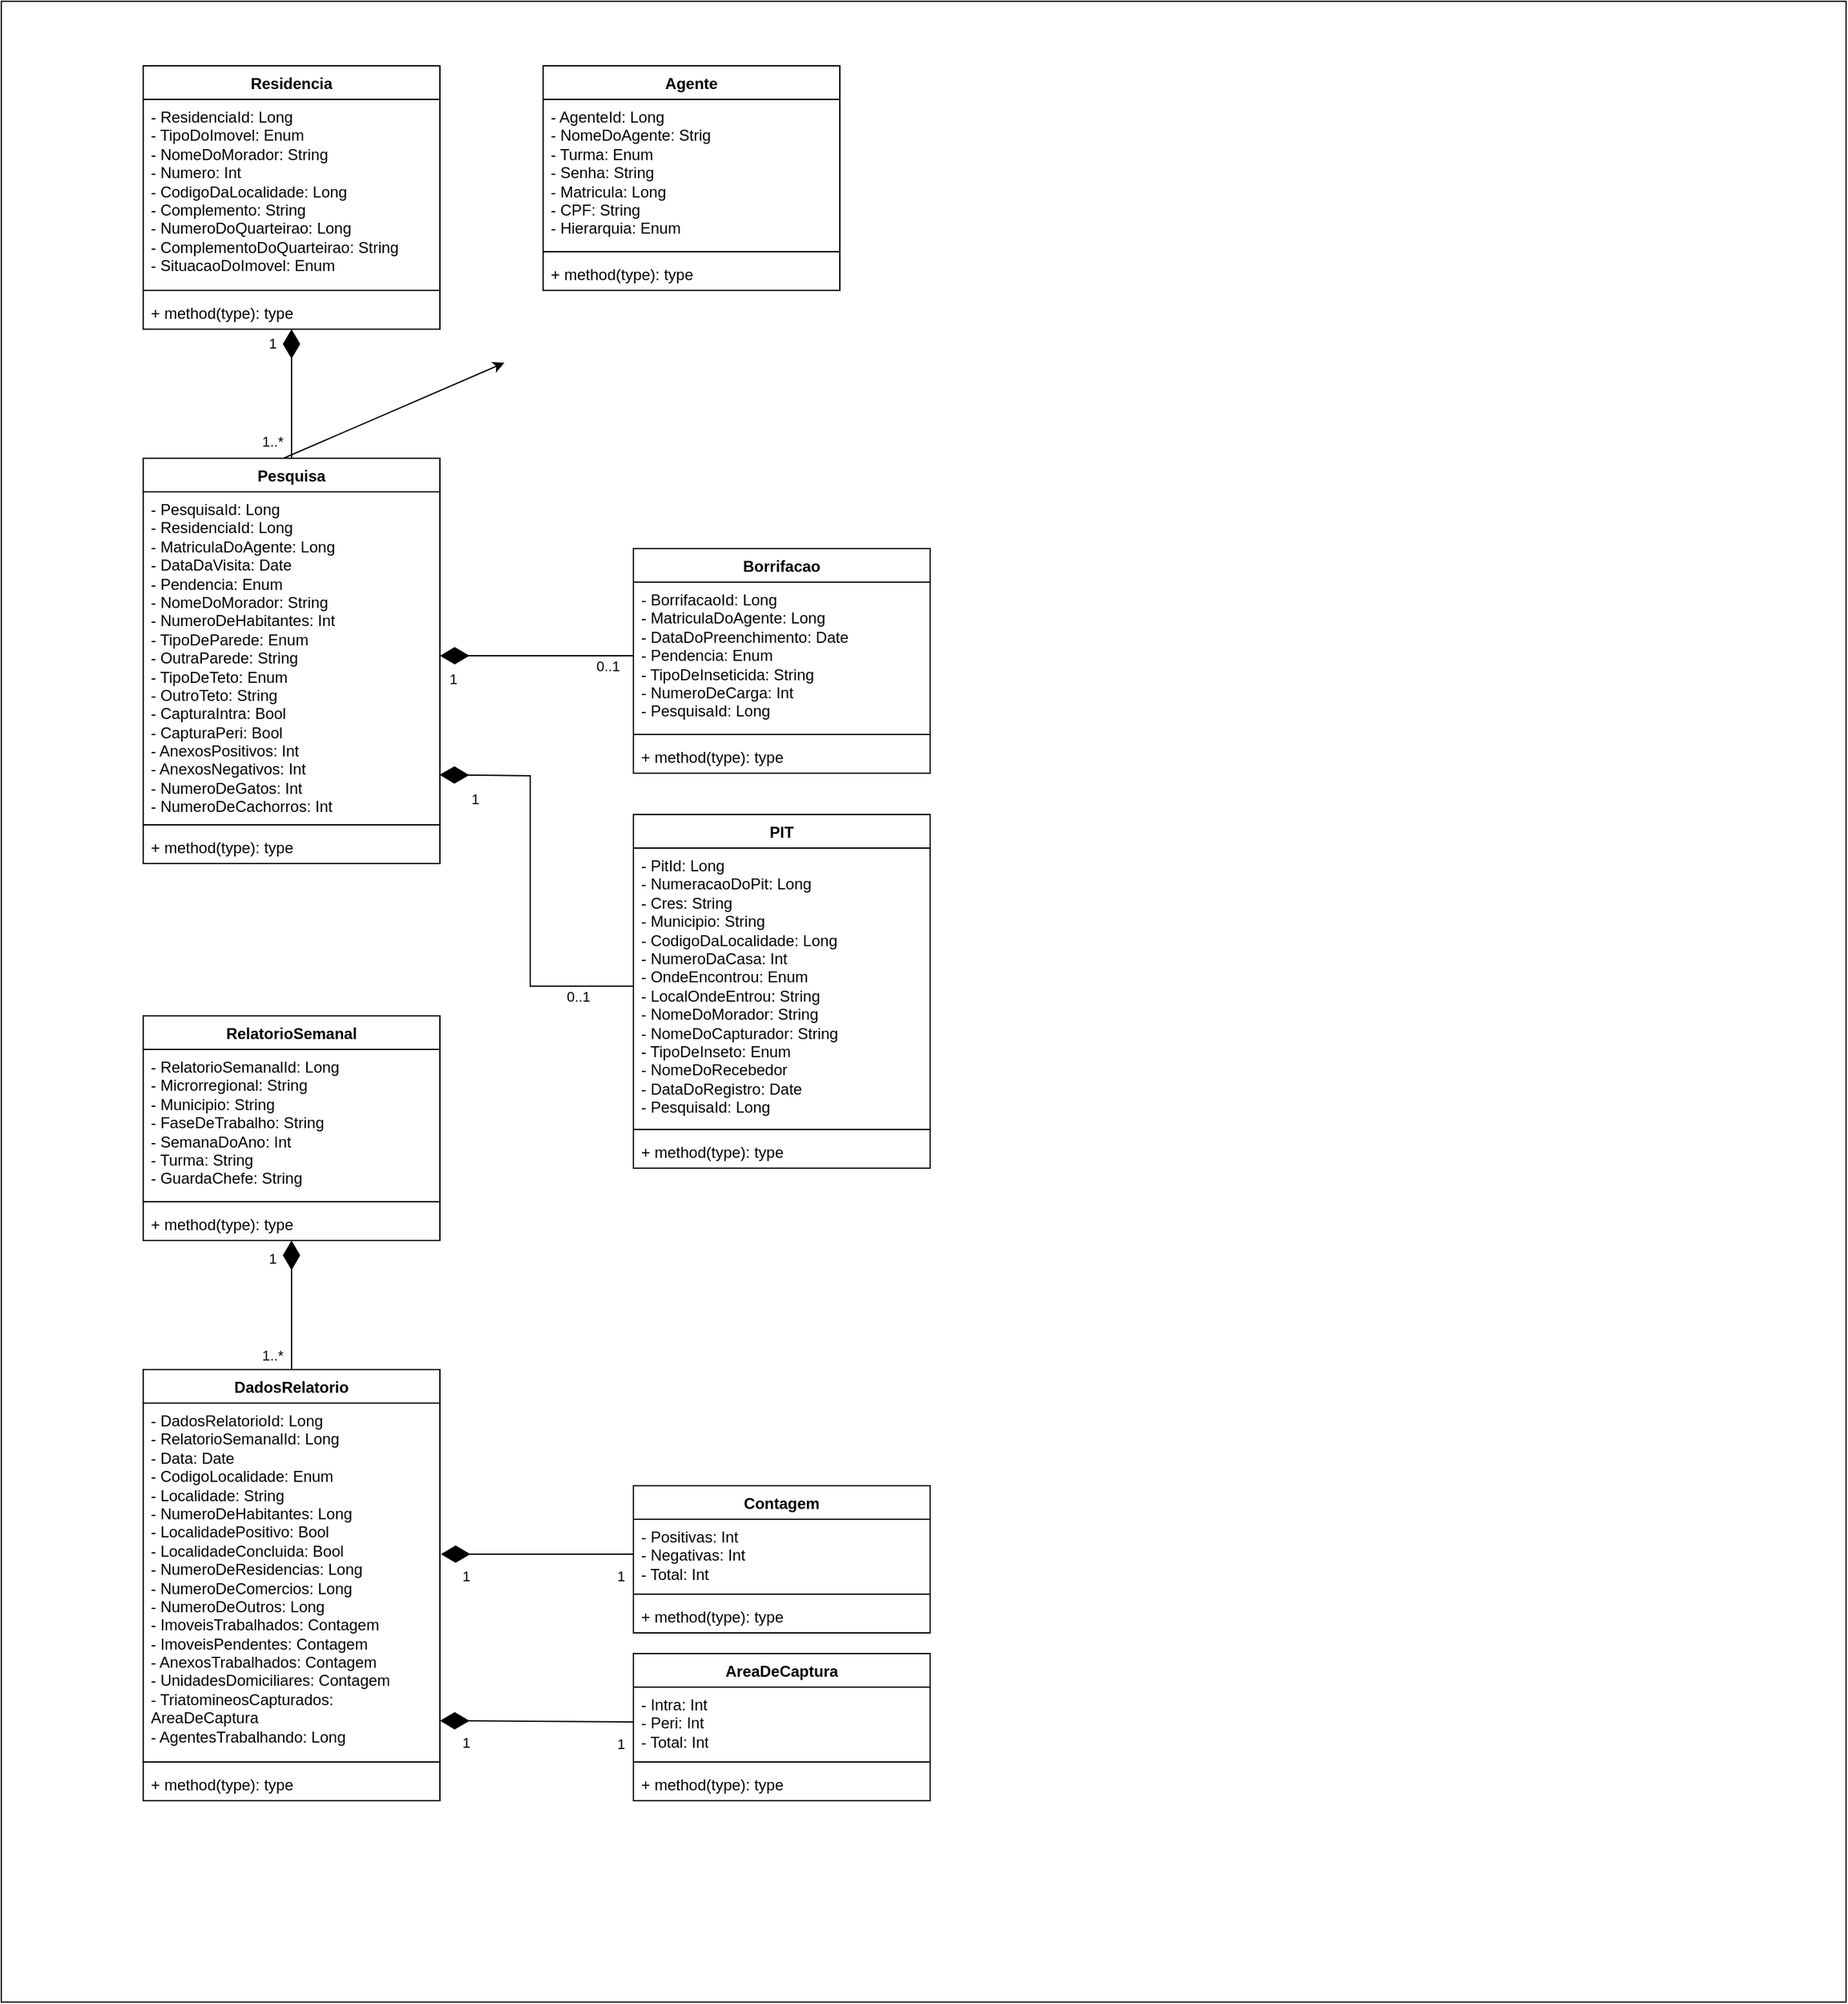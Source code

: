 <mxfile version="27.0.6">
  <diagram name="Página-1" id="DglhQxTYwcVoG4UClbaS">
    <mxGraphModel dx="1389" dy="819" grid="1" gridSize="10" guides="1" tooltips="1" connect="1" arrows="1" fold="1" page="1" pageScale="1" pageWidth="827" pageHeight="1169" math="0" shadow="0">
      <root>
        <mxCell id="0" />
        <mxCell id="1" parent="0" />
        <mxCell id="triasS2bSTIJZc5xoral-1" value="" style="rounded=0;whiteSpace=wrap;html=1;" parent="1" vertex="1">
          <mxGeometry x="40" y="40" width="1430" height="1550" as="geometry" />
        </mxCell>
        <mxCell id="zUorLh323JgTCuncFjUu-7" value="" style="endArrow=classic;html=1;rounded=0;exitX=0.5;exitY=0;exitDx=0;exitDy=0;entryX=0.5;entryY=1;entryDx=0;entryDy=0;" edge="1" parent="1" target="triasS2bSTIJZc5xoral-2">
          <mxGeometry width="50" height="50" relative="1" as="geometry">
            <mxPoint x="245" y="400.0" as="sourcePoint" />
            <mxPoint x="430" y="320" as="targetPoint" />
          </mxGeometry>
        </mxCell>
        <mxCell id="zUorLh323JgTCuncFjUu-15" value="Residencia" style="swimlane;fontStyle=1;align=center;verticalAlign=top;childLayout=stackLayout;horizontal=1;startSize=26;horizontalStack=0;resizeParent=1;resizeParentMax=0;resizeLast=0;collapsible=1;marginBottom=0;whiteSpace=wrap;html=1;" vertex="1" parent="1">
          <mxGeometry x="150" y="90" width="230" height="204" as="geometry" />
        </mxCell>
        <mxCell id="zUorLh323JgTCuncFjUu-16" value="&lt;div&gt;- ResidenciaId: Long&lt;/div&gt;- TipoDoImovel: Enum&lt;div&gt;- NomeDoMorador: String&lt;/div&gt;&lt;div&gt;- Numero: Int&lt;/div&gt;&lt;div&gt;- CodigoDaLocalidade: Long&lt;/div&gt;&lt;div&gt;- Complemento: String&lt;/div&gt;&lt;div&gt;- NumeroDoQuarteirao: Long&lt;/div&gt;&lt;div&gt;- ComplementoDoQuarteirao: String&lt;/div&gt;&lt;div&gt;- SituacaoDoImovel: Enum&lt;/div&gt;&lt;div&gt;&lt;br&gt;&lt;/div&gt;" style="text;strokeColor=none;fillColor=none;align=left;verticalAlign=top;spacingLeft=4;spacingRight=4;overflow=hidden;rotatable=0;points=[[0,0.5],[1,0.5]];portConstraint=eastwest;whiteSpace=wrap;html=1;" vertex="1" parent="zUorLh323JgTCuncFjUu-15">
          <mxGeometry y="26" width="230" height="144" as="geometry" />
        </mxCell>
        <mxCell id="zUorLh323JgTCuncFjUu-17" value="" style="line;strokeWidth=1;fillColor=none;align=left;verticalAlign=middle;spacingTop=-1;spacingLeft=3;spacingRight=3;rotatable=0;labelPosition=right;points=[];portConstraint=eastwest;strokeColor=inherit;" vertex="1" parent="zUorLh323JgTCuncFjUu-15">
          <mxGeometry y="170" width="230" height="8" as="geometry" />
        </mxCell>
        <mxCell id="zUorLh323JgTCuncFjUu-18" value="+ method(type): type" style="text;strokeColor=none;fillColor=none;align=left;verticalAlign=top;spacingLeft=4;spacingRight=4;overflow=hidden;rotatable=0;points=[[0,0.5],[1,0.5]];portConstraint=eastwest;whiteSpace=wrap;html=1;" vertex="1" parent="zUorLh323JgTCuncFjUu-15">
          <mxGeometry y="178" width="230" height="26" as="geometry" />
        </mxCell>
        <mxCell id="zUorLh323JgTCuncFjUu-19" value="Agente" style="swimlane;fontStyle=1;align=center;verticalAlign=top;childLayout=stackLayout;horizontal=1;startSize=26;horizontalStack=0;resizeParent=1;resizeParentMax=0;resizeLast=0;collapsible=1;marginBottom=0;whiteSpace=wrap;html=1;" vertex="1" parent="1">
          <mxGeometry x="460" y="90" width="230" height="174" as="geometry" />
        </mxCell>
        <mxCell id="zUorLh323JgTCuncFjUu-20" value="&lt;div&gt;&lt;div&gt;- AgenteId: Long&lt;/div&gt;- NomeDoAgente: Strig&lt;div&gt;- Turma: Enum&lt;br&gt;&lt;div&gt;- Senha: String&lt;/div&gt;&lt;div&gt;- Matricula: Long&lt;/div&gt;&lt;div&gt;- CPF: String&lt;/div&gt;&lt;/div&gt;&lt;div&gt;- Hierarquia: Enum&lt;/div&gt;&lt;/div&gt;" style="text;strokeColor=none;fillColor=none;align=left;verticalAlign=top;spacingLeft=4;spacingRight=4;overflow=hidden;rotatable=0;points=[[0,0.5],[1,0.5]];portConstraint=eastwest;whiteSpace=wrap;html=1;" vertex="1" parent="zUorLh323JgTCuncFjUu-19">
          <mxGeometry y="26" width="230" height="114" as="geometry" />
        </mxCell>
        <mxCell id="zUorLh323JgTCuncFjUu-21" value="" style="line;strokeWidth=1;fillColor=none;align=left;verticalAlign=middle;spacingTop=-1;spacingLeft=3;spacingRight=3;rotatable=0;labelPosition=right;points=[];portConstraint=eastwest;strokeColor=inherit;" vertex="1" parent="zUorLh323JgTCuncFjUu-19">
          <mxGeometry y="140" width="230" height="8" as="geometry" />
        </mxCell>
        <mxCell id="zUorLh323JgTCuncFjUu-22" value="+ method(type): type" style="text;strokeColor=none;fillColor=none;align=left;verticalAlign=top;spacingLeft=4;spacingRight=4;overflow=hidden;rotatable=0;points=[[0,0.5],[1,0.5]];portConstraint=eastwest;whiteSpace=wrap;html=1;" vertex="1" parent="zUorLh323JgTCuncFjUu-19">
          <mxGeometry y="148" width="230" height="26" as="geometry" />
        </mxCell>
        <mxCell id="zUorLh323JgTCuncFjUu-23" value="Borrifacao" style="swimlane;fontStyle=1;align=center;verticalAlign=top;childLayout=stackLayout;horizontal=1;startSize=26;horizontalStack=0;resizeParent=1;resizeParentMax=0;resizeLast=0;collapsible=1;marginBottom=0;whiteSpace=wrap;html=1;" vertex="1" parent="1">
          <mxGeometry x="530" y="464" width="230" height="174" as="geometry" />
        </mxCell>
        <mxCell id="zUorLh323JgTCuncFjUu-24" value="&lt;div&gt;- BorrifacaoId: Long&lt;/div&gt;&lt;div&gt;-&amp;nbsp;&lt;span style=&quot;background-color: transparent; color: light-dark(rgb(0, 0, 0), rgb(255, 255, 255));&quot;&gt;MatriculaDoAgente: Long&lt;/span&gt;&lt;/div&gt;&lt;div&gt;&lt;span style=&quot;background-color: transparent; color: light-dark(rgb(0, 0, 0), rgb(255, 255, 255));&quot;&gt;- DataDoPreenchimento: Date&lt;/span&gt;&lt;/div&gt;&lt;div&gt;&lt;span style=&quot;background-color: transparent; color: light-dark(rgb(0, 0, 0), rgb(255, 255, 255));&quot;&gt;- Pendencia: Enum&lt;/span&gt;&lt;/div&gt;&lt;div&gt;&lt;span style=&quot;background-color: transparent; color: light-dark(rgb(0, 0, 0), rgb(255, 255, 255));&quot;&gt;- TipoDeInseticida: String&lt;/span&gt;&lt;/div&gt;&lt;div&gt;&lt;span style=&quot;background-color: transparent; color: light-dark(rgb(0, 0, 0), rgb(255, 255, 255));&quot;&gt;- NumeroDeCarga: Int&lt;/span&gt;&lt;/div&gt;&lt;div&gt;&lt;span style=&quot;background-color: transparent; color: light-dark(rgb(0, 0, 0), rgb(255, 255, 255));&quot;&gt;- PesquisaId: Long&lt;/span&gt;&lt;/div&gt;&lt;div&gt;&lt;span style=&quot;background-color: transparent; color: light-dark(rgb(0, 0, 0), rgb(255, 255, 255));&quot;&gt;&lt;br&gt;&lt;/span&gt;&lt;/div&gt;" style="text;strokeColor=none;fillColor=none;align=left;verticalAlign=top;spacingLeft=4;spacingRight=4;overflow=hidden;rotatable=0;points=[[0,0.5],[1,0.5]];portConstraint=eastwest;whiteSpace=wrap;html=1;" vertex="1" parent="zUorLh323JgTCuncFjUu-23">
          <mxGeometry y="26" width="230" height="114" as="geometry" />
        </mxCell>
        <mxCell id="zUorLh323JgTCuncFjUu-25" value="" style="line;strokeWidth=1;fillColor=none;align=left;verticalAlign=middle;spacingTop=-1;spacingLeft=3;spacingRight=3;rotatable=0;labelPosition=right;points=[];portConstraint=eastwest;strokeColor=inherit;" vertex="1" parent="zUorLh323JgTCuncFjUu-23">
          <mxGeometry y="140" width="230" height="8" as="geometry" />
        </mxCell>
        <mxCell id="zUorLh323JgTCuncFjUu-26" value="+ method(type): type" style="text;strokeColor=none;fillColor=none;align=left;verticalAlign=top;spacingLeft=4;spacingRight=4;overflow=hidden;rotatable=0;points=[[0,0.5],[1,0.5]];portConstraint=eastwest;whiteSpace=wrap;html=1;" vertex="1" parent="zUorLh323JgTCuncFjUu-23">
          <mxGeometry y="148" width="230" height="26" as="geometry" />
        </mxCell>
        <mxCell id="zUorLh323JgTCuncFjUu-27" value="Pesquisa" style="swimlane;fontStyle=1;align=center;verticalAlign=top;childLayout=stackLayout;horizontal=1;startSize=26;horizontalStack=0;resizeParent=1;resizeParentMax=0;resizeLast=0;collapsible=1;marginBottom=0;whiteSpace=wrap;html=1;" vertex="1" parent="1">
          <mxGeometry x="150" y="394" width="230" height="314" as="geometry" />
        </mxCell>
        <mxCell id="zUorLh323JgTCuncFjUu-28" value="&lt;div&gt;- PesquisaId: Long&lt;/div&gt;&lt;div&gt;- ResidenciaId: Long&lt;/div&gt;&lt;div&gt;- MatriculaDoAgente: Long&lt;/div&gt;&lt;div&gt;- DataDaVisita: Date&lt;/div&gt;&lt;div&gt;&lt;span style=&quot;background-color: transparent; color: light-dark(rgb(0, 0, 0), rgb(255, 255, 255));&quot;&gt;- Pendencia: Enum&lt;/span&gt;&lt;/div&gt;&lt;div&gt;- NomeDoMorador: String&lt;/div&gt;&lt;div&gt;- NumeroDeHabitantes: Int&lt;/div&gt;&lt;div&gt;- TipoDeParede: Enum&lt;/div&gt;&lt;div&gt;- OutraParede: String&lt;/div&gt;&lt;div&gt;- TipoDeTeto: Enum&lt;/div&gt;&lt;div&gt;- OutroTeto: String&lt;/div&gt;&lt;div&gt;- CapturaIntra: Bool&lt;/div&gt;&lt;div&gt;- CapturaPeri: Bool&lt;/div&gt;&lt;div&gt;- AnexosPositivos: Int&lt;/div&gt;&lt;div&gt;- AnexosNegativos: Int&lt;/div&gt;&lt;div&gt;- NumeroDeGatos: Int&lt;/div&gt;&lt;div&gt;- NumeroDeCachorros: Int&lt;/div&gt;" style="text;strokeColor=none;fillColor=none;align=left;verticalAlign=top;spacingLeft=4;spacingRight=4;overflow=hidden;rotatable=0;points=[[0,0.5],[1,0.5]];portConstraint=eastwest;whiteSpace=wrap;html=1;" vertex="1" parent="zUorLh323JgTCuncFjUu-27">
          <mxGeometry y="26" width="230" height="254" as="geometry" />
        </mxCell>
        <mxCell id="zUorLh323JgTCuncFjUu-29" value="" style="line;strokeWidth=1;fillColor=none;align=left;verticalAlign=middle;spacingTop=-1;spacingLeft=3;spacingRight=3;rotatable=0;labelPosition=right;points=[];portConstraint=eastwest;strokeColor=inherit;" vertex="1" parent="zUorLh323JgTCuncFjUu-27">
          <mxGeometry y="280" width="230" height="8" as="geometry" />
        </mxCell>
        <mxCell id="zUorLh323JgTCuncFjUu-30" value="+ method(type): type" style="text;strokeColor=none;fillColor=none;align=left;verticalAlign=top;spacingLeft=4;spacingRight=4;overflow=hidden;rotatable=0;points=[[0,0.5],[1,0.5]];portConstraint=eastwest;whiteSpace=wrap;html=1;" vertex="1" parent="zUorLh323JgTCuncFjUu-27">
          <mxGeometry y="288" width="230" height="26" as="geometry" />
        </mxCell>
        <mxCell id="zUorLh323JgTCuncFjUu-31" value="RelatorioSemanal" style="swimlane;fontStyle=1;align=center;verticalAlign=top;childLayout=stackLayout;horizontal=1;startSize=26;horizontalStack=0;resizeParent=1;resizeParentMax=0;resizeLast=0;collapsible=1;marginBottom=0;whiteSpace=wrap;html=1;" vertex="1" parent="1">
          <mxGeometry x="150" y="826" width="230" height="174" as="geometry" />
        </mxCell>
        <mxCell id="zUorLh323JgTCuncFjUu-32" value="&lt;div&gt;- RelatorioSemanalId: Long&lt;/div&gt;&lt;div&gt;- Microrregional: String&lt;/div&gt;&lt;div&gt;- Municipio: String&lt;/div&gt;&lt;div&gt;- FaseDeTrabalho: String&lt;/div&gt;&lt;div&gt;- SemanaDoAno: Int&lt;/div&gt;&lt;div&gt;- Turma: String&lt;/div&gt;&lt;div&gt;- GuardaChefe: String&lt;/div&gt;" style="text;strokeColor=none;fillColor=none;align=left;verticalAlign=top;spacingLeft=4;spacingRight=4;overflow=hidden;rotatable=0;points=[[0,0.5],[1,0.5]];portConstraint=eastwest;whiteSpace=wrap;html=1;" vertex="1" parent="zUorLh323JgTCuncFjUu-31">
          <mxGeometry y="26" width="230" height="114" as="geometry" />
        </mxCell>
        <mxCell id="zUorLh323JgTCuncFjUu-33" value="" style="line;strokeWidth=1;fillColor=none;align=left;verticalAlign=middle;spacingTop=-1;spacingLeft=3;spacingRight=3;rotatable=0;labelPosition=right;points=[];portConstraint=eastwest;strokeColor=inherit;" vertex="1" parent="zUorLh323JgTCuncFjUu-31">
          <mxGeometry y="140" width="230" height="8" as="geometry" />
        </mxCell>
        <mxCell id="zUorLh323JgTCuncFjUu-34" value="+ method(type): type" style="text;strokeColor=none;fillColor=none;align=left;verticalAlign=top;spacingLeft=4;spacingRight=4;overflow=hidden;rotatable=0;points=[[0,0.5],[1,0.5]];portConstraint=eastwest;whiteSpace=wrap;html=1;" vertex="1" parent="zUorLh323JgTCuncFjUu-31">
          <mxGeometry y="148" width="230" height="26" as="geometry" />
        </mxCell>
        <mxCell id="zUorLh323JgTCuncFjUu-35" value="DadosRelatorio" style="swimlane;fontStyle=1;align=center;verticalAlign=top;childLayout=stackLayout;horizontal=1;startSize=26;horizontalStack=0;resizeParent=1;resizeParentMax=0;resizeLast=0;collapsible=1;marginBottom=0;whiteSpace=wrap;html=1;" vertex="1" parent="1">
          <mxGeometry x="150" y="1100" width="230" height="334" as="geometry" />
        </mxCell>
        <mxCell id="zUorLh323JgTCuncFjUu-36" value="&lt;div&gt;- DadosRelatorioId: Long&lt;/div&gt;&lt;div&gt;- RelatorioSemanalId: Long&lt;/div&gt;&lt;div&gt;- Data: Date&lt;/div&gt;&lt;div&gt;- CodigoLocalidade: Enum&lt;/div&gt;&lt;div&gt;- Localidade: String&lt;/div&gt;&lt;div&gt;- NumeroDeHabitantes: Long&lt;/div&gt;&lt;div&gt;- LocalidadePositivo: Bool&lt;/div&gt;&lt;div&gt;- LocalidadeConcluida: Bool&lt;/div&gt;&lt;div&gt;- NumeroDeResidencias: Long&lt;/div&gt;&lt;div&gt;- NumeroDeComercios: Long&lt;/div&gt;&lt;div&gt;- NumeroDeOutros: Long&lt;/div&gt;&lt;div&gt;- ImoveisTrabalhados: Contagem&lt;/div&gt;&lt;div&gt;- ImoveisPendentes: Contagem&lt;/div&gt;&lt;div&gt;- AnexosTrabalhados: Contagem&lt;/div&gt;&lt;div&gt;- UnidadesDomiciliares: Contagem&lt;/div&gt;&lt;div&gt;- TriatomineosCapturados: AreaDeCaptura&lt;/div&gt;&lt;div&gt;- AgentesTrabalhando: Long&lt;/div&gt;" style="text;strokeColor=none;fillColor=none;align=left;verticalAlign=top;spacingLeft=4;spacingRight=4;overflow=hidden;rotatable=0;points=[[0,0.5],[1,0.5]];portConstraint=eastwest;whiteSpace=wrap;html=1;" vertex="1" parent="zUorLh323JgTCuncFjUu-35">
          <mxGeometry y="26" width="230" height="274" as="geometry" />
        </mxCell>
        <mxCell id="zUorLh323JgTCuncFjUu-37" value="" style="line;strokeWidth=1;fillColor=none;align=left;verticalAlign=middle;spacingTop=-1;spacingLeft=3;spacingRight=3;rotatable=0;labelPosition=right;points=[];portConstraint=eastwest;strokeColor=inherit;" vertex="1" parent="zUorLh323JgTCuncFjUu-35">
          <mxGeometry y="300" width="230" height="8" as="geometry" />
        </mxCell>
        <mxCell id="zUorLh323JgTCuncFjUu-38" value="+ method(type): type" style="text;strokeColor=none;fillColor=none;align=left;verticalAlign=top;spacingLeft=4;spacingRight=4;overflow=hidden;rotatable=0;points=[[0,0.5],[1,0.5]];portConstraint=eastwest;whiteSpace=wrap;html=1;" vertex="1" parent="zUorLh323JgTCuncFjUu-35">
          <mxGeometry y="308" width="230" height="26" as="geometry" />
        </mxCell>
        <mxCell id="zUorLh323JgTCuncFjUu-39" value="PIT" style="swimlane;fontStyle=1;align=center;verticalAlign=top;childLayout=stackLayout;horizontal=1;startSize=26;horizontalStack=0;resizeParent=1;resizeParentMax=0;resizeLast=0;collapsible=1;marginBottom=0;whiteSpace=wrap;html=1;" vertex="1" parent="1">
          <mxGeometry x="530" y="670" width="230" height="274" as="geometry" />
        </mxCell>
        <mxCell id="zUorLh323JgTCuncFjUu-40" value="&lt;div&gt;- PitId: Long&lt;/div&gt;&lt;div&gt;- NumeracaoDoPit: Long&lt;/div&gt;&lt;div&gt;- Cres: String&lt;/div&gt;&lt;div&gt;- Municipio: String&lt;/div&gt;&lt;div&gt;-&amp;nbsp;&lt;span style=&quot;background-color: transparent; color: light-dark(rgb(0, 0, 0), rgb(255, 255, 255));&quot;&gt;CodigoDaLocalidade: Long&lt;/span&gt;&lt;/div&gt;&lt;div&gt;- NumeroDaCasa: Int&lt;/div&gt;&lt;div&gt;- OndeEncontrou: Enum&lt;/div&gt;&lt;div&gt;- LocalOndeEntrou: String&lt;/div&gt;&lt;div&gt;- NomeDoMorador: String&lt;/div&gt;&lt;div&gt;- NomeDoCapturador: String&lt;/div&gt;&lt;div&gt;- TipoDeInseto: Enum&lt;/div&gt;&lt;div&gt;- NomeDoRecebedor&lt;/div&gt;&lt;div&gt;- DataDoRegistro: Date&lt;/div&gt;&lt;div&gt;- PesquisaId: Long&lt;/div&gt;" style="text;strokeColor=none;fillColor=none;align=left;verticalAlign=top;spacingLeft=4;spacingRight=4;overflow=hidden;rotatable=0;points=[[0,0.5],[1,0.5]];portConstraint=eastwest;whiteSpace=wrap;html=1;" vertex="1" parent="zUorLh323JgTCuncFjUu-39">
          <mxGeometry y="26" width="230" height="214" as="geometry" />
        </mxCell>
        <mxCell id="zUorLh323JgTCuncFjUu-41" value="" style="line;strokeWidth=1;fillColor=none;align=left;verticalAlign=middle;spacingTop=-1;spacingLeft=3;spacingRight=3;rotatable=0;labelPosition=right;points=[];portConstraint=eastwest;strokeColor=inherit;" vertex="1" parent="zUorLh323JgTCuncFjUu-39">
          <mxGeometry y="240" width="230" height="8" as="geometry" />
        </mxCell>
        <mxCell id="zUorLh323JgTCuncFjUu-42" value="+ method(type): type" style="text;strokeColor=none;fillColor=none;align=left;verticalAlign=top;spacingLeft=4;spacingRight=4;overflow=hidden;rotatable=0;points=[[0,0.5],[1,0.5]];portConstraint=eastwest;whiteSpace=wrap;html=1;" vertex="1" parent="zUorLh323JgTCuncFjUu-39">
          <mxGeometry y="248" width="230" height="26" as="geometry" />
        </mxCell>
        <mxCell id="zUorLh323JgTCuncFjUu-43" value="Contagem" style="swimlane;fontStyle=1;align=center;verticalAlign=top;childLayout=stackLayout;horizontal=1;startSize=26;horizontalStack=0;resizeParent=1;resizeParentMax=0;resizeLast=0;collapsible=1;marginBottom=0;whiteSpace=wrap;html=1;" vertex="1" parent="1">
          <mxGeometry x="530" y="1190" width="230" height="114" as="geometry" />
        </mxCell>
        <mxCell id="zUorLh323JgTCuncFjUu-44" value="- Positivas: Int&lt;div&gt;- Negativas: Int&lt;/div&gt;&lt;div&gt;- Total: Int&lt;/div&gt;" style="text;strokeColor=none;fillColor=none;align=left;verticalAlign=top;spacingLeft=4;spacingRight=4;overflow=hidden;rotatable=0;points=[[0,0.5],[1,0.5]];portConstraint=eastwest;whiteSpace=wrap;html=1;" vertex="1" parent="zUorLh323JgTCuncFjUu-43">
          <mxGeometry y="26" width="230" height="54" as="geometry" />
        </mxCell>
        <mxCell id="zUorLh323JgTCuncFjUu-45" value="" style="line;strokeWidth=1;fillColor=none;align=left;verticalAlign=middle;spacingTop=-1;spacingLeft=3;spacingRight=3;rotatable=0;labelPosition=right;points=[];portConstraint=eastwest;strokeColor=inherit;" vertex="1" parent="zUorLh323JgTCuncFjUu-43">
          <mxGeometry y="80" width="230" height="8" as="geometry" />
        </mxCell>
        <mxCell id="zUorLh323JgTCuncFjUu-46" value="+ method(type): type" style="text;strokeColor=none;fillColor=none;align=left;verticalAlign=top;spacingLeft=4;spacingRight=4;overflow=hidden;rotatable=0;points=[[0,0.5],[1,0.5]];portConstraint=eastwest;whiteSpace=wrap;html=1;" vertex="1" parent="zUorLh323JgTCuncFjUu-43">
          <mxGeometry y="88" width="230" height="26" as="geometry" />
        </mxCell>
        <mxCell id="zUorLh323JgTCuncFjUu-47" value="AreaDeCaptura" style="swimlane;fontStyle=1;align=center;verticalAlign=top;childLayout=stackLayout;horizontal=1;startSize=26;horizontalStack=0;resizeParent=1;resizeParentMax=0;resizeLast=0;collapsible=1;marginBottom=0;whiteSpace=wrap;html=1;" vertex="1" parent="1">
          <mxGeometry x="530" y="1320" width="230" height="114" as="geometry" />
        </mxCell>
        <mxCell id="zUorLh323JgTCuncFjUu-48" value="- Intra: Int&lt;div&gt;- Peri: Int&lt;/div&gt;&lt;div&gt;- Total: Int&lt;/div&gt;" style="text;strokeColor=none;fillColor=none;align=left;verticalAlign=top;spacingLeft=4;spacingRight=4;overflow=hidden;rotatable=0;points=[[0,0.5],[1,0.5]];portConstraint=eastwest;whiteSpace=wrap;html=1;" vertex="1" parent="zUorLh323JgTCuncFjUu-47">
          <mxGeometry y="26" width="230" height="54" as="geometry" />
        </mxCell>
        <mxCell id="zUorLh323JgTCuncFjUu-49" value="" style="line;strokeWidth=1;fillColor=none;align=left;verticalAlign=middle;spacingTop=-1;spacingLeft=3;spacingRight=3;rotatable=0;labelPosition=right;points=[];portConstraint=eastwest;strokeColor=inherit;" vertex="1" parent="zUorLh323JgTCuncFjUu-47">
          <mxGeometry y="80" width="230" height="8" as="geometry" />
        </mxCell>
        <mxCell id="zUorLh323JgTCuncFjUu-50" value="+ method(type): type" style="text;strokeColor=none;fillColor=none;align=left;verticalAlign=top;spacingLeft=4;spacingRight=4;overflow=hidden;rotatable=0;points=[[0,0.5],[1,0.5]];portConstraint=eastwest;whiteSpace=wrap;html=1;" vertex="1" parent="zUorLh323JgTCuncFjUu-47">
          <mxGeometry y="88" width="230" height="26" as="geometry" />
        </mxCell>
        <mxCell id="zUorLh323JgTCuncFjUu-51" value="" style="endArrow=diamondThin;html=1;rounded=0;exitX=0.5;exitY=0;exitDx=0;exitDy=0;endFill=1;endSize=20;" edge="1" parent="1" source="zUorLh323JgTCuncFjUu-27" target="zUorLh323JgTCuncFjUu-15">
          <mxGeometry width="50" height="50" relative="1" as="geometry">
            <mxPoint x="389" y="370" as="sourcePoint" />
            <mxPoint x="439" y="320" as="targetPoint" />
          </mxGeometry>
        </mxCell>
        <mxCell id="zUorLh323JgTCuncFjUu-52" value="1" style="edgeLabel;html=1;align=center;verticalAlign=middle;resizable=0;points=[];" vertex="1" connectable="0" parent="zUorLh323JgTCuncFjUu-51">
          <mxGeometry x="0.79" y="2" relative="1" as="geometry">
            <mxPoint x="-13" as="offset" />
          </mxGeometry>
        </mxCell>
        <mxCell id="zUorLh323JgTCuncFjUu-53" value="1..*" style="edgeLabel;html=1;align=center;verticalAlign=middle;resizable=0;points=[];" vertex="1" connectable="0" parent="zUorLh323JgTCuncFjUu-51">
          <mxGeometry x="-0.727" y="-1" relative="1" as="geometry">
            <mxPoint x="-16" as="offset" />
          </mxGeometry>
        </mxCell>
        <mxCell id="zUorLh323JgTCuncFjUu-54" value="" style="endArrow=diamondThin;html=1;rounded=0;endFill=1;endSize=20;entryX=1;entryY=0.5;entryDx=0;entryDy=0;exitX=0;exitY=0.5;exitDx=0;exitDy=0;" edge="1" parent="1" source="zUorLh323JgTCuncFjUu-24" target="zUorLh323JgTCuncFjUu-28">
          <mxGeometry width="50" height="50" relative="1" as="geometry">
            <mxPoint x="480" y="543" as="sourcePoint" />
            <mxPoint x="470" y="543" as="targetPoint" />
          </mxGeometry>
        </mxCell>
        <mxCell id="zUorLh323JgTCuncFjUu-55" value="1" style="edgeLabel;html=1;align=center;verticalAlign=middle;resizable=0;points=[];" vertex="1" connectable="0" parent="zUorLh323JgTCuncFjUu-54">
          <mxGeometry x="0.79" y="2" relative="1" as="geometry">
            <mxPoint x="-6" y="16" as="offset" />
          </mxGeometry>
        </mxCell>
        <mxCell id="zUorLh323JgTCuncFjUu-56" value="0..1" style="edgeLabel;html=1;align=center;verticalAlign=middle;resizable=0;points=[];" vertex="1" connectable="0" parent="zUorLh323JgTCuncFjUu-54">
          <mxGeometry x="-0.727" y="-1" relative="1" as="geometry">
            <mxPoint y="9" as="offset" />
          </mxGeometry>
        </mxCell>
        <mxCell id="zUorLh323JgTCuncFjUu-58" value="" style="endArrow=diamondThin;html=1;rounded=0;exitX=0;exitY=0.5;exitDx=0;exitDy=0;endFill=1;endSize=20;entryX=0.999;entryY=0.863;entryDx=0;entryDy=0;entryPerimeter=0;" edge="1" parent="1" source="zUorLh323JgTCuncFjUu-40" target="zUorLh323JgTCuncFjUu-28">
          <mxGeometry width="50" height="50" relative="1" as="geometry">
            <mxPoint x="620" y="630" as="sourcePoint" />
            <mxPoint x="470" y="630" as="targetPoint" />
            <Array as="points">
              <mxPoint x="450" y="803" />
              <mxPoint x="450" y="640" />
            </Array>
          </mxGeometry>
        </mxCell>
        <mxCell id="zUorLh323JgTCuncFjUu-59" value="1" style="edgeLabel;html=1;align=center;verticalAlign=middle;resizable=0;points=[];" vertex="1" connectable="0" parent="zUorLh323JgTCuncFjUu-58">
          <mxGeometry x="0.79" y="2" relative="1" as="geometry">
            <mxPoint x="-6" y="16" as="offset" />
          </mxGeometry>
        </mxCell>
        <mxCell id="zUorLh323JgTCuncFjUu-60" value="0..1" style="edgeLabel;html=1;align=center;verticalAlign=middle;resizable=0;points=[];" vertex="1" connectable="0" parent="zUorLh323JgTCuncFjUu-58">
          <mxGeometry x="-0.727" y="-1" relative="1" as="geometry">
            <mxPoint y="9" as="offset" />
          </mxGeometry>
        </mxCell>
        <mxCell id="zUorLh323JgTCuncFjUu-64" value="" style="endArrow=diamondThin;html=1;rounded=0;endSize=20;endFill=1;" edge="1" parent="1" source="zUorLh323JgTCuncFjUu-35" target="zUorLh323JgTCuncFjUu-34">
          <mxGeometry width="50" height="50" relative="1" as="geometry">
            <mxPoint x="200" y="1060" as="sourcePoint" />
            <mxPoint x="250" y="1010" as="targetPoint" />
          </mxGeometry>
        </mxCell>
        <mxCell id="zUorLh323JgTCuncFjUu-65" value="1" style="edgeLabel;html=1;align=center;verticalAlign=middle;resizable=0;points=[];" vertex="1" connectable="0" parent="zUorLh323JgTCuncFjUu-64">
          <mxGeometry x="0.727" y="-4" relative="1" as="geometry">
            <mxPoint x="-19" as="offset" />
          </mxGeometry>
        </mxCell>
        <mxCell id="zUorLh323JgTCuncFjUu-66" value="1..*" style="edgeLabel;html=1;align=center;verticalAlign=middle;resizable=0;points=[];" vertex="1" connectable="0" parent="zUorLh323JgTCuncFjUu-64">
          <mxGeometry x="-0.773" y="-1" relative="1" as="geometry">
            <mxPoint x="-16" as="offset" />
          </mxGeometry>
        </mxCell>
        <mxCell id="zUorLh323JgTCuncFjUu-67" value="" style="endArrow=diamondThin;html=1;rounded=0;endSize=20;endFill=1;entryX=1.003;entryY=0.427;entryDx=0;entryDy=0;entryPerimeter=0;exitX=0;exitY=0.5;exitDx=0;exitDy=0;" edge="1" parent="1" source="zUorLh323JgTCuncFjUu-44" target="zUorLh323JgTCuncFjUu-36">
          <mxGeometry width="50" height="50" relative="1" as="geometry">
            <mxPoint x="450" y="1230" as="sourcePoint" />
            <mxPoint x="450" y="1130" as="targetPoint" />
          </mxGeometry>
        </mxCell>
        <mxCell id="zUorLh323JgTCuncFjUu-68" value="1" style="edgeLabel;html=1;align=center;verticalAlign=middle;resizable=0;points=[];" vertex="1" connectable="0" parent="zUorLh323JgTCuncFjUu-67">
          <mxGeometry x="0.727" y="-4" relative="1" as="geometry">
            <mxPoint x="-1" y="21" as="offset" />
          </mxGeometry>
        </mxCell>
        <mxCell id="zUorLh323JgTCuncFjUu-69" value="1" style="edgeLabel;html=1;align=center;verticalAlign=middle;resizable=0;points=[];" vertex="1" connectable="0" parent="zUorLh323JgTCuncFjUu-67">
          <mxGeometry x="-0.773" y="-1" relative="1" as="geometry">
            <mxPoint x="7" y="18" as="offset" />
          </mxGeometry>
        </mxCell>
        <mxCell id="zUorLh323JgTCuncFjUu-70" value="" style="endArrow=diamondThin;html=1;rounded=0;endSize=20;endFill=1;exitX=0;exitY=0.5;exitDx=0;exitDy=0;" edge="1" parent="1" source="zUorLh323JgTCuncFjUu-48">
          <mxGeometry width="50" height="50" relative="1" as="geometry">
            <mxPoint x="529" y="1376.71" as="sourcePoint" />
            <mxPoint x="380" y="1372" as="targetPoint" />
          </mxGeometry>
        </mxCell>
        <mxCell id="zUorLh323JgTCuncFjUu-71" value="1" style="edgeLabel;html=1;align=center;verticalAlign=middle;resizable=0;points=[];" vertex="1" connectable="0" parent="zUorLh323JgTCuncFjUu-70">
          <mxGeometry x="0.727" y="-4" relative="1" as="geometry">
            <mxPoint x="-1" y="21" as="offset" />
          </mxGeometry>
        </mxCell>
        <mxCell id="zUorLh323JgTCuncFjUu-72" value="1" style="edgeLabel;html=1;align=center;verticalAlign=middle;resizable=0;points=[];" vertex="1" connectable="0" parent="zUorLh323JgTCuncFjUu-70">
          <mxGeometry x="-0.773" y="-1" relative="1" as="geometry">
            <mxPoint x="7" y="18" as="offset" />
          </mxGeometry>
        </mxCell>
      </root>
    </mxGraphModel>
  </diagram>
</mxfile>
